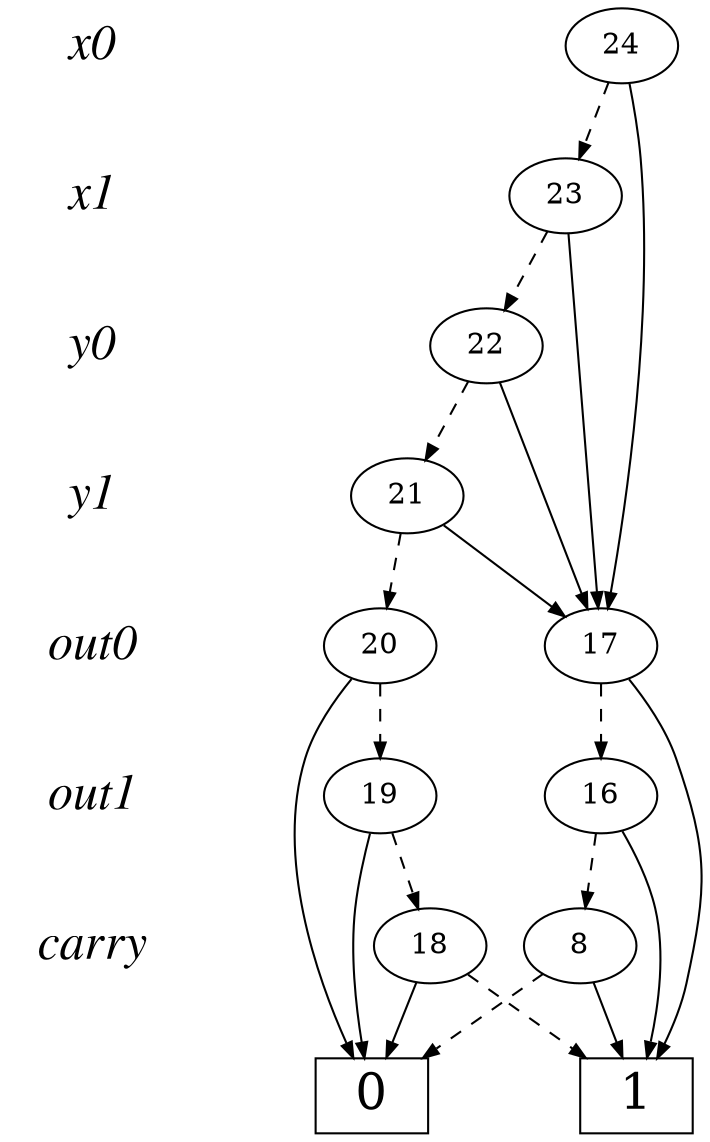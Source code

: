 digraph BDD {
center = true;
{ rank = same; { node [style=invis]; "T" };
  { node [shape=box,fontsize=24]; "0"; }
  { node [shape=box,fontsize=24]; "1"; }
}

{ rank=same; { node [shape=plaintext,fontname="Times Italic",fontsize=24] " x0 " }; "24"; }
{ rank=same; { node [shape=plaintext,fontname="Times Italic",fontsize=24] " x1 " }; "23"; }
{ rank=same; { node [shape=plaintext,fontname="Times Italic",fontsize=24] " y0 " }; "22"; }
{ rank=same; { node [shape=plaintext,fontname="Times Italic",fontsize=24] " y1 " }; "21"; }
{ rank=same; { node [shape=plaintext,fontname="Times Italic",fontsize=24] " out0 " }; "17"; "20"; }
{ rank=same; { node [shape=plaintext,fontname="Times Italic",fontsize=24] " out1 " }; "16"; "19"; }
{ rank=same; { node [shape=plaintext,fontname="Times Italic",fontsize=24] " carry " }; "8"; "18"; }

{ edge [style = invis]; " x0 " -> " x1 " -> " y0 " -> " y1 " -> " out0 " -> " out1 " -> " carry " -> "T"; }

"8" -> "1" [style=solid,arrowsize=".75"];
"8" -> "0" [style=dashed,arrowsize=".75"];

"16" -> "1" [style=solid,arrowsize=".75"];
"16" -> "8" [style=dashed,arrowsize=".75"];

"17" -> "1" [style=solid,arrowsize=".75"];
"17" -> "16" [style=dashed,arrowsize=".75"];

"18" -> "0" [style=solid,arrowsize=".75"];
"18" -> "1" [style=dashed,arrowsize=".75"];

"19" -> "0" [style=solid,arrowsize=".75"];
"19" -> "18" [style=dashed,arrowsize=".75"];

"20" -> "0" [style=solid,arrowsize=".75"];
"20" -> "19" [style=dashed,arrowsize=".75"];

"21" -> "17" [style=solid,arrowsize=".75"];
"21" -> "20" [style=dashed,arrowsize=".75"];

"22" -> "17" [style=solid,arrowsize=".75"];
"22" -> "21" [style=dashed,arrowsize=".75"];

"23" -> "17" [style=solid,arrowsize=".75"];
"23" -> "22" [style=dashed,arrowsize=".75"];

"24" -> "17" [style=solid,arrowsize=".75"];
"24" -> "23" [style=dashed,arrowsize=".75"];

}
